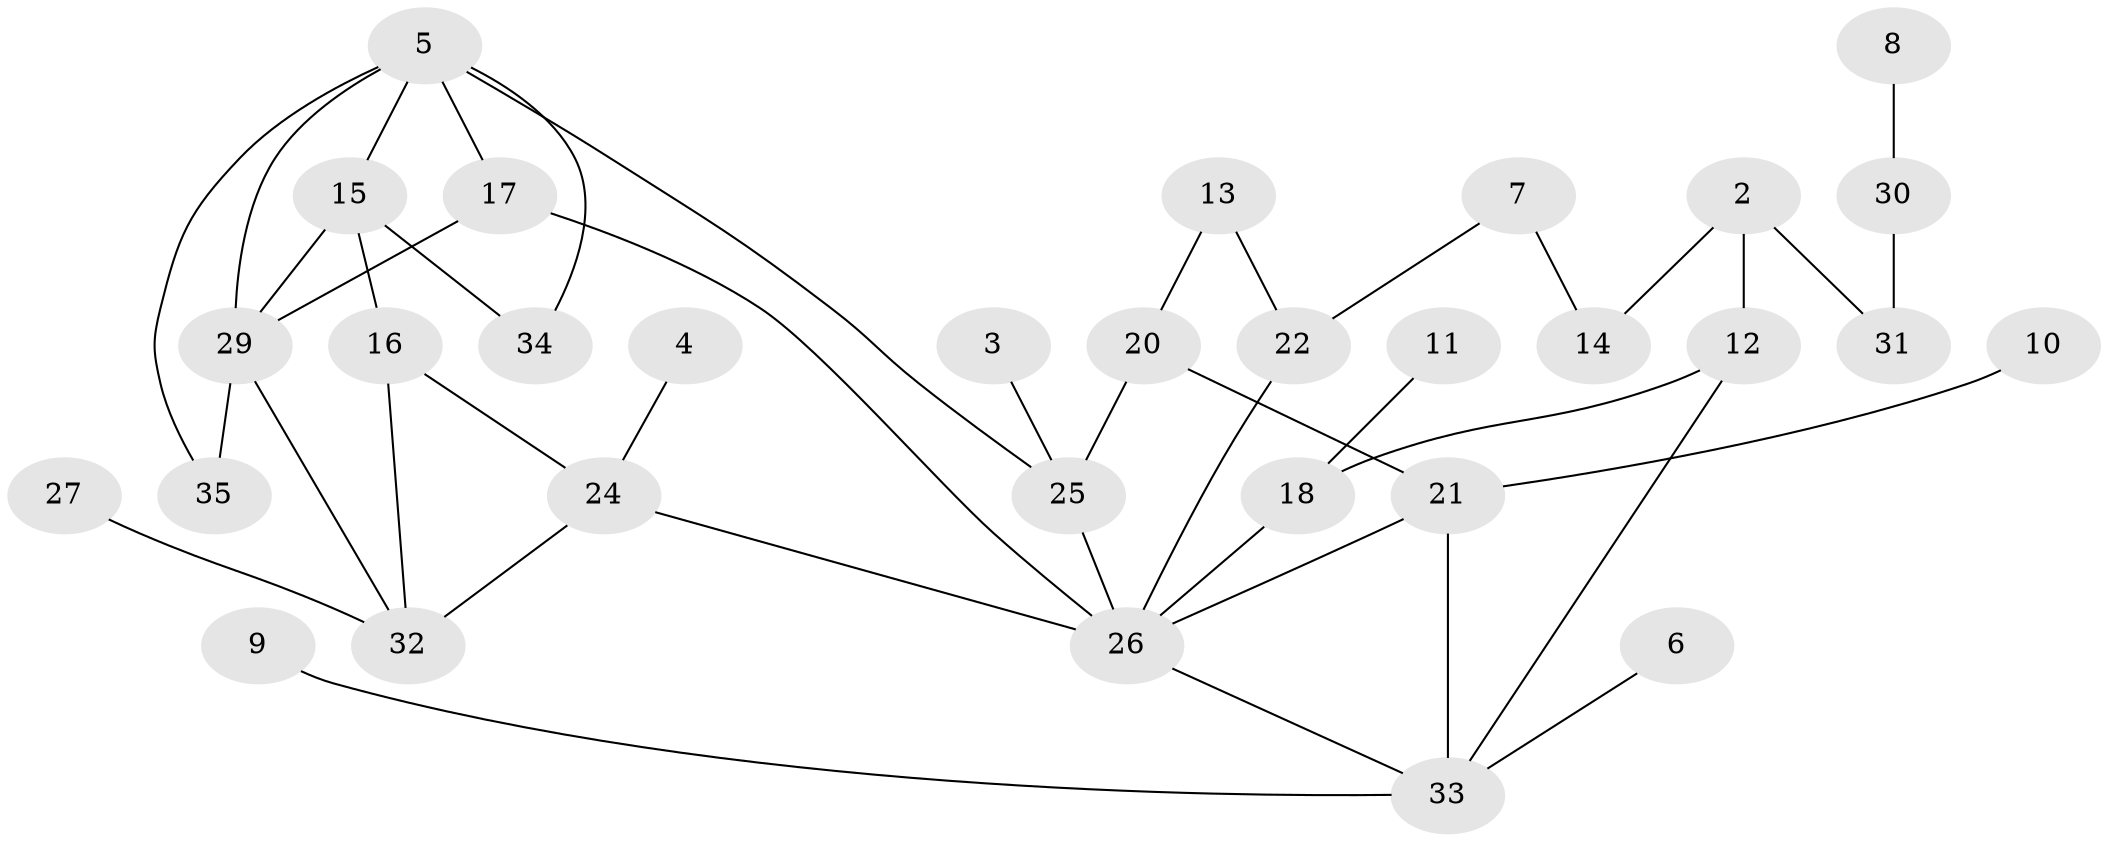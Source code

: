 // original degree distribution, {3: 0.21739130434782608, 5: 0.08695652173913043, 4: 0.07246376811594203, 2: 0.30434782608695654, 0: 0.043478260869565216, 1: 0.2753623188405797}
// Generated by graph-tools (version 1.1) at 2025/49/03/09/25 03:49:10]
// undirected, 31 vertices, 43 edges
graph export_dot {
graph [start="1"]
  node [color=gray90,style=filled];
  2;
  3;
  4;
  5;
  6;
  7;
  8;
  9;
  10;
  11;
  12;
  13;
  14;
  15;
  16;
  17;
  18;
  20;
  21;
  22;
  24;
  25;
  26;
  27;
  29;
  30;
  31;
  32;
  33;
  34;
  35;
  2 -- 12 [weight=1.0];
  2 -- 14 [weight=1.0];
  2 -- 31 [weight=1.0];
  3 -- 25 [weight=1.0];
  4 -- 24 [weight=1.0];
  5 -- 15 [weight=1.0];
  5 -- 17 [weight=1.0];
  5 -- 25 [weight=1.0];
  5 -- 29 [weight=1.0];
  5 -- 34 [weight=1.0];
  5 -- 35 [weight=1.0];
  6 -- 33 [weight=1.0];
  7 -- 14 [weight=1.0];
  7 -- 22 [weight=1.0];
  8 -- 30 [weight=1.0];
  9 -- 33 [weight=1.0];
  10 -- 21 [weight=1.0];
  11 -- 18 [weight=1.0];
  12 -- 18 [weight=1.0];
  12 -- 33 [weight=1.0];
  13 -- 20 [weight=1.0];
  13 -- 22 [weight=1.0];
  15 -- 16 [weight=1.0];
  15 -- 29 [weight=1.0];
  15 -- 34 [weight=1.0];
  16 -- 24 [weight=1.0];
  16 -- 32 [weight=1.0];
  17 -- 26 [weight=1.0];
  17 -- 29 [weight=1.0];
  18 -- 26 [weight=1.0];
  20 -- 21 [weight=1.0];
  20 -- 25 [weight=1.0];
  21 -- 26 [weight=1.0];
  21 -- 33 [weight=1.0];
  22 -- 26 [weight=1.0];
  24 -- 26 [weight=1.0];
  24 -- 32 [weight=1.0];
  25 -- 26 [weight=2.0];
  26 -- 33 [weight=1.0];
  27 -- 32 [weight=1.0];
  29 -- 32 [weight=1.0];
  29 -- 35 [weight=1.0];
  30 -- 31 [weight=1.0];
}
